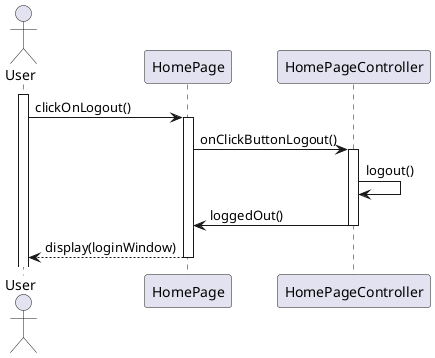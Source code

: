 @startuml loggingOutSequenceDiagram
skinparam responseMessageBelowArrow true

actor User
participant HomePage
participant HomePageController

activate User

User -> HomePage++: clickOnLogout()
HomePage -> HomePageController++: onClickButtonLogout()
HomePageController -> HomePageController: logout()
HomePageController -> HomePage--: loggedOut()
HomePage --> User--: display(loginWindow)
@enduml

@startuml registerSequenceDiagram
skinparam responseMessageBelowArrow true

actor User
participant RegisterPage
participant RegisterController
participant UserFacade
participant AbstractFactory
participant UserDAO
participant DataBase

activate User

User -> RegisterPage++: enterMandatoryFields()
User -> RegisterPage: enterOptionalFields()
User -> RegisterPage: clickOnRegister
RegisterPage -> RegisterController++: onClickButtonRegister()
RegisterController -> RegisterController: checkFields()
alt fields' value are correct and mandatory fields are filled in
  RegisterController -> UserFacade++: Register():User|Null
  UserFacade -> AbstractFactory++: getUserDAO():UserDAO
  UserFacade -> UserDAO++: getUserbyIDPwd():User|Null

  alt User is not null
      RegisterController --> RegisterPage: connectionSucessful()
      RegisterPage --> User--: display(homeWindow)
  else User is Null
      RegisterController -> RegisterPage: connectionFailed()
      RegisterPage --> User--: display(invalid)
  end
else some preconditions are not met
  RegisterController -> RegisterPage: invalidFields()
  RegisterPage --> User--: display(invalid)
end
@enduml

@startuml changeInformationSequenceDiagram
skinparam responseMessageBelowArrow true

actor User
participant Navbar
participant NavbarController
participant UserFacade
participant AbstractFactory
participant UserDAO

=== Change information ==
activate User

User -> Navbar++: clickOnChangeInformation()
Navbar -> Navbar: displayPopup()
User -> Navbar: enterNewInformation()
User -> Navbar: clickOnValidate()
Navbar -> NavbarController++: onClickButtonValidate()
NavbarController -> UserFacade++: changeInformation():User|Null
UserFacade -> AbstractFactory++: getUserDAO():UserDAO
return userDAO
UserFacade -> UserDAO++: changeInformation():User|Null
return user
deactivate UserFacade
alt user is not null

  NavbarController -> Navbar: changeInformationSuccessful()
  Navbar --> User: display(homeWindow)
else user is null
  NavbarController -> Navbar--: changeInformationFailed()
  Navbar --> User--: display(invalid)
end

=== Delete account ==

User -> Navbar++: clickOnDeleteAccount()
Navbar -> Navbar: displayPopup()
User -> Navbar: clickOnConfirm()
Navbar -> NavbarController++: onClickButtonConfirm()
NavbarController -> UserFacade++: askForDeletion()
UserFacade -> AbstractFactory++: getUserDAO():UserDAO
return userDAO
UserFacade -> UserDAO++: askForDeletion()
return
return
return
return displayRequestSent()
@enduml

@startuml accountDeletionSequenceDiagram
skinparam responseMessageBelowArrow true

actor Admin
participant AdminPage
participant AdminPageController
participant AdminFacade
participant AbstractFactory
participant AdminDAO

activate Admin

Admin -> AdminPage++: clickOnManageUsers()
AdminPage -> AdminPageController++: onClickButtonManageUsers()
AdminPageController -> AdminFacade++: getUsers():List<User>
AdminFacade -> AbstractFactory++: getAdminDAO()
return AdminDAO
AdminFacade -> AdminDAO++: getUsers():List<User>
return userList
return userList
AdminPageController -> AdminPage--: displayUsers()
AdminPage --> Admin--: display(users)
Admin -> AdminPage++: clickOnUserDeletion()
AdminPage -> AdminPageController++: onClickButtonUserDeletion()
AdminPageController -> AdminFacade++: deleteUser():boolean
AdminFacade -> AbstractFactory++: getAdminDAO()
return AdminDAO
AdminFacade -> AdminDAO++: deleteUser():boolean
return accountDeleted
alt accountDeleted is true
  AdminPageController -> AdminPage: deleteUserSuccessful()
  AdminPage --> Admin: display(users)
else accountDeleted is false
  AdminPageController -> AdminPage--: deleteUserFailed()
  AdminPage --> Admin--: display(users)
end
@enduml